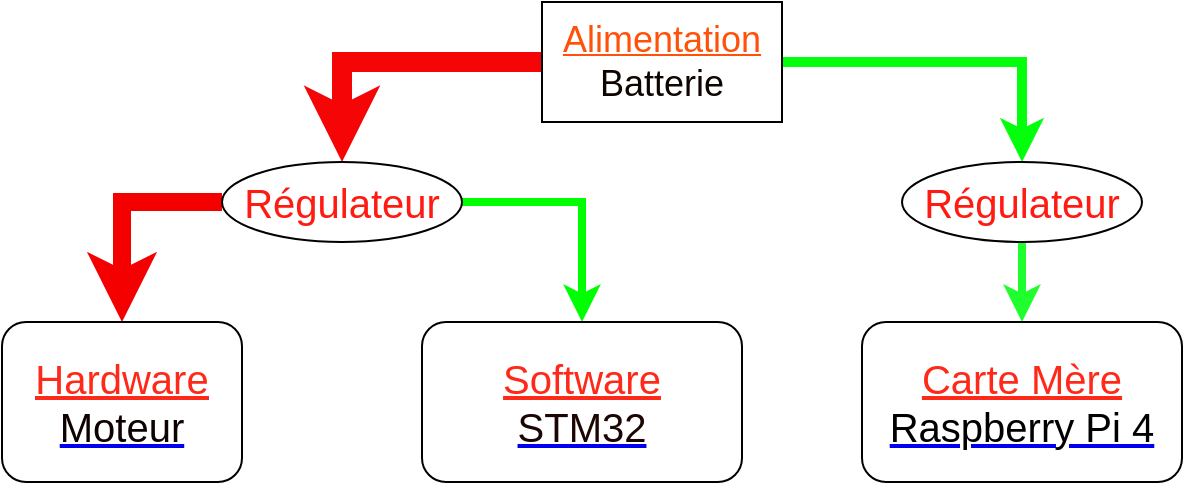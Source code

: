 <mxfile version="22.0.4" type="google" pages="4">
  <diagram name="Page-1" id="Jpal8i_u-XRPfJ7P-0A_">
    <mxGraphModel grid="1" page="1" gridSize="10" guides="1" tooltips="1" connect="1" arrows="1" fold="1" pageScale="1" pageWidth="827" pageHeight="1169" math="0" shadow="0">
      <root>
        <mxCell id="0" />
        <mxCell id="1" parent="0" />
        <mxCell id="leJ9jaA0vuehgDLtJOCW-8" style="edgeStyle=orthogonalEdgeStyle;rounded=0;orthogonalLoop=1;jettySize=auto;html=1;exitX=0;exitY=0.5;exitDx=0;exitDy=0;strokeWidth=10;strokeColor=#f50505;" edge="1" parent="1" source="leJ9jaA0vuehgDLtJOCW-4" target="leJ9jaA0vuehgDLtJOCW-6">
          <mxGeometry relative="1" as="geometry" />
        </mxCell>
        <mxCell id="leJ9jaA0vuehgDLtJOCW-9" style="edgeStyle=orthogonalEdgeStyle;rounded=0;orthogonalLoop=1;jettySize=auto;html=1;strokeColor=#03FF0B;strokeWidth=5;" edge="1" parent="1" source="leJ9jaA0vuehgDLtJOCW-4" target="leJ9jaA0vuehgDLtJOCW-7">
          <mxGeometry relative="1" as="geometry" />
        </mxCell>
        <mxCell id="leJ9jaA0vuehgDLtJOCW-4" value="&lt;font style=&quot;font-size: 18px;&quot;&gt;&lt;u style=&quot;color: rgb(255, 82, 8);&quot;&gt;Alimentation&lt;/u&gt;&lt;br&gt;&lt;font color=&quot;#0f0500&quot;&gt;Batterie&lt;/font&gt;&lt;br&gt;&lt;/font&gt;" style="rounded=0;whiteSpace=wrap;html=1;" vertex="1" parent="1">
          <mxGeometry x="340" y="120" width="120" height="60" as="geometry" />
        </mxCell>
        <mxCell id="leJ9jaA0vuehgDLtJOCW-17" style="edgeStyle=orthogonalEdgeStyle;rounded=0;orthogonalLoop=1;jettySize=auto;html=1;entryX=0.5;entryY=0;entryDx=0;entryDy=0;strokeColor=#f50000;strokeWidth=9;" edge="1" parent="1" source="leJ9jaA0vuehgDLtJOCW-6" target="leJ9jaA0vuehgDLtJOCW-11">
          <mxGeometry relative="1" as="geometry">
            <Array as="points">
              <mxPoint x="130" y="220" />
            </Array>
          </mxGeometry>
        </mxCell>
        <mxCell id="leJ9jaA0vuehgDLtJOCW-18" style="edgeStyle=orthogonalEdgeStyle;rounded=0;orthogonalLoop=1;jettySize=auto;html=1;entryX=0.5;entryY=0;entryDx=0;entryDy=0;strokeColor=#00FF00;strokeWidth=4;" edge="1" parent="1" source="leJ9jaA0vuehgDLtJOCW-6" target="leJ9jaA0vuehgDLtJOCW-12">
          <mxGeometry relative="1" as="geometry">
            <Array as="points">
              <mxPoint x="360" y="220" />
            </Array>
          </mxGeometry>
        </mxCell>
        <mxCell id="leJ9jaA0vuehgDLtJOCW-6" value="&lt;font color=&quot;#ff1a12&quot; style=&quot;font-size: 20px;&quot;&gt;Régulateur&lt;/font&gt;" style="ellipse;whiteSpace=wrap;html=1;" vertex="1" parent="1">
          <mxGeometry x="180" y="200" width="120" height="40" as="geometry" />
        </mxCell>
        <mxCell id="leJ9jaA0vuehgDLtJOCW-15" style="edgeStyle=orthogonalEdgeStyle;rounded=0;orthogonalLoop=1;jettySize=auto;html=1;entryX=0.5;entryY=0;entryDx=0;entryDy=0;strokeColor=#1FFF2E;strokeWidth=4;" edge="1" parent="1" source="leJ9jaA0vuehgDLtJOCW-7" target="leJ9jaA0vuehgDLtJOCW-13">
          <mxGeometry relative="1" as="geometry" />
        </mxCell>
        <mxCell id="leJ9jaA0vuehgDLtJOCW-7" value="&lt;font color=&quot;#ff1a12&quot; style=&quot;font-size: 20px;&quot;&gt;Régulateur&lt;/font&gt;" style="ellipse;whiteSpace=wrap;html=1;" vertex="1" parent="1">
          <mxGeometry x="520" y="200" width="120" height="40" as="geometry" />
        </mxCell>
        <UserObject label="&lt;font style=&quot;font-size: 20px;&quot;&gt;&lt;a href=&quot;data:page/id,AdwOHvsSAHDBYtzmDALl&quot;&gt;&lt;u style=&quot;color: rgb(255, 41, 25);&quot;&gt;Hardware&lt;/u&gt;&lt;br&gt;&lt;font color=&quot;#0d0201&quot;&gt;Moteur&lt;/font&gt;&lt;/a&gt;&lt;br&gt;&lt;/font&gt;" linkTarget="_blank" id="leJ9jaA0vuehgDLtJOCW-11">
          <mxCell style="rounded=1;whiteSpace=wrap;html=1;points=[[0,0,0,0,0],[0,0.25,0,0,0],[0,0.5,0,0,0],[0,0.75,0,0,0],[0,1,0,0,0],[0.25,0,0,0,0],[0.25,1,0,0,0],[0.5,0,0,0,0],[0.5,1,0,0,0],[0.75,0,0,0,0],[0.75,1,0,0,0],[1,0,0,0,0],[1,0.25,0,0,0],[1,0.5,0,0,0],[1,0.75,0,0,0],[1,1,0,0,0]];" vertex="1" parent="1">
            <mxGeometry x="70" y="280" width="120" height="80" as="geometry" />
          </mxCell>
        </UserObject>
        <mxCell id="leJ9jaA0vuehgDLtJOCW-12" value="&lt;font style=&quot;font-size: 20px;&quot;&gt;&lt;font color=&quot;#ff2919&quot;&gt;&lt;u&gt;Software&lt;/u&gt;&lt;br&gt;&lt;/font&gt;&lt;a href=&quot;data:page/id,veTXQHufmWC4AyhbuzGp&quot;&gt;&lt;font color=&quot;#1c0503&quot;&gt;STM32&lt;/font&gt;&lt;/a&gt;&lt;br&gt;&lt;/font&gt;" style="rounded=1;whiteSpace=wrap;html=1;" vertex="1" parent="1">
          <mxGeometry x="280" y="280" width="160" height="80" as="geometry" />
        </mxCell>
        <mxCell id="leJ9jaA0vuehgDLtJOCW-13" value="&lt;font style=&quot;font-size: 20px;&quot;&gt;&lt;a href=&quot;data:page/id,hsGeyqT_DS2t7nP-Vcc8&quot;&gt;&lt;font color=&quot;#ff2919&quot;&gt;&lt;u&gt;Carte Mère&lt;br&gt;&lt;/u&gt;&lt;/font&gt;&lt;font color=&quot;#000000&quot;&gt;Raspberry Pi 4&lt;/font&gt;&lt;/a&gt;&lt;br&gt;&lt;/font&gt;" style="rounded=1;whiteSpace=wrap;html=1;" vertex="1" parent="1">
          <mxGeometry x="500" y="280" width="160" height="80" as="geometry" />
        </mxCell>
      </root>
    </mxGraphModel>
  </diagram>
  <diagram id="AdwOHvsSAHDBYtzmDALl" name="Actionneur">
    <mxGraphModel grid="1" page="1" gridSize="10" guides="1" tooltips="1" connect="1" arrows="1" fold="1" pageScale="1" pageWidth="827" pageHeight="1169" math="0" shadow="0">
      <root>
        <mxCell id="0" />
        <mxCell id="1" parent="0" />
        <mxCell id="sQX0CcSu04Np5tFG0f31-33" value="" style="rounded=1;whiteSpace=wrap;html=1;fillColor=none;dashed=1;strokeColor=#FF8000;" vertex="1" parent="1">
          <mxGeometry x="33.75" y="510" width="126.25" height="210" as="geometry" />
        </mxCell>
        <mxCell id="sQX0CcSu04Np5tFG0f31-19" value="" style="group" vertex="1" connectable="0" parent="1">
          <mxGeometry x="20" y="170" width="130" height="330" as="geometry" />
        </mxCell>
        <mxCell id="sQX0CcSu04Np5tFG0f31-3" value="" style="rounded=1;whiteSpace=wrap;html=1;fillColor=none;dashed=1;strokeColor=#97D077;" vertex="1" parent="sQX0CcSu04Np5tFG0f31-19">
          <mxGeometry x="10" width="120" height="330" as="geometry" />
        </mxCell>
        <mxCell id="sQX0CcSu04Np5tFG0f31-15" style="edgeStyle=orthogonalEdgeStyle;rounded=0;orthogonalLoop=1;jettySize=auto;html=1;exitX=0;exitY=0.5;exitDx=0;exitDy=0;endArrow=none;endFill=0;startArrow=classic;startFill=1;strokeColor=#0000FF;" edge="1" parent="sQX0CcSu04Np5tFG0f31-19" source="aurdtNQO_3SyIIHmzP0F-10">
          <mxGeometry relative="1" as="geometry">
            <mxPoint y="70" as="targetPoint" />
          </mxGeometry>
        </mxCell>
        <mxCell id="aurdtNQO_3SyIIHmzP0F-10" value="&lt;p style=&quot;line-height: 120%;&quot;&gt;&lt;font style=&quot;font-size: 16px;&quot;&gt;AX12&lt;/font&gt;&lt;span style=&quot;background-color: initial; color: rgb(51, 51, 255); font-size: 10px;&quot;&gt;(faire tourner la pince&amp;nbsp; vers l&#39;espace de stockage)&lt;/span&gt;&lt;/p&gt;" style="rounded=0;whiteSpace=wrap;html=1;strokeColor=#97D077;" vertex="1" parent="sQX0CcSu04Np5tFG0f31-19">
          <mxGeometry x="30" y="30" width="80" height="80" as="geometry" />
        </mxCell>
        <mxCell id="Gmy8cZ3HYuwparw6KXq_-1" value="&lt;font style=&quot;&quot;&gt;&lt;span style=&quot;font-size: 16px;&quot;&gt;Moteurs&lt;/span&gt;&lt;br&gt;&lt;font color=&quot;#3333ff&quot; style=&quot;font-size: 12px;&quot;&gt;(contrôle de la vis sans fin)&lt;/font&gt;&lt;br&gt;&lt;/font&gt;" style="rounded=0;whiteSpace=wrap;html=1;strokeColor=#97D077;" vertex="1" parent="sQX0CcSu04Np5tFG0f31-19">
          <mxGeometry x="30" y="120" width="80" height="50" as="geometry" />
        </mxCell>
        <mxCell id="sQX0CcSu04Np5tFG0f31-5" value="&lt;font color=&quot;#97d077&quot;&gt;Ascenseur à Pot&lt;/font&gt;" style="text;html=1;strokeColor=none;fillColor=none;align=center;verticalAlign=middle;whiteSpace=wrap;rounded=0;" vertex="1" parent="sQX0CcSu04Np5tFG0f31-19">
          <mxGeometry x="10" width="120" height="30" as="geometry" />
        </mxCell>
        <mxCell id="sQX0CcSu04Np5tFG0f31-4" value="&lt;br&gt;Capteur fin de course x2&lt;br&gt;&lt;font color=&quot;#3333ff&quot;&gt;(-Arrivée de l&#39;ascenseur au niveau de l&#39;espace de stockage&amp;nbsp;&lt;br&gt;-Arrivée au niveau de la table)&lt;/font&gt;" style="rounded=0;whiteSpace=wrap;html=1;strokeColor=#97D077;" vertex="1" parent="sQX0CcSu04Np5tFG0f31-19">
          <mxGeometry x="15" y="185" width="110" height="130" as="geometry" />
        </mxCell>
        <mxCell id="9zSFAE0jZmZbSPSmL77b-2" style="edgeStyle=orthogonalEdgeStyle;rounded=0;orthogonalLoop=1;jettySize=auto;html=1;exitX=0.5;exitY=1;exitDx=0;exitDy=0;entryX=0.5;entryY=0;entryDx=0;entryDy=0;strokeColor=#FF1100;" edge="1" parent="1" source="VsosCeYxMgIxgsVkrmj6-1" target="aurdtNQO_3SyIIHmzP0F-8">
          <mxGeometry relative="1" as="geometry">
            <Array as="points">
              <mxPoint x="447" y="550" />
              <mxPoint x="515" y="550" />
            </Array>
          </mxGeometry>
        </mxCell>
        <mxCell id="9zSFAE0jZmZbSPSmL77b-7" style="edgeStyle=orthogonalEdgeStyle;rounded=0;orthogonalLoop=1;jettySize=auto;html=1;exitX=0.25;exitY=1;exitDx=0;exitDy=0;entryX=1;entryY=0.5;entryDx=0;entryDy=0;strokeColor=#FF1100;" edge="1" parent="1" source="VsosCeYxMgIxgsVkrmj6-1" target="9zSFAE0jZmZbSPSmL77b-1">
          <mxGeometry relative="1" as="geometry">
            <Array as="points">
              <mxPoint x="419" y="515" />
            </Array>
          </mxGeometry>
        </mxCell>
        <mxCell id="VsosCeYxMgIxgsVkrmj6-1" value="&lt;font style=&quot;font-size: 13px;&quot;&gt;NUCLEO&amp;nbsp;&lt;br&gt;f46 RE&lt;/font&gt;" style="rounded=1;whiteSpace=wrap;html=1;" vertex="1" parent="1">
          <mxGeometry x="390" y="240" width="115" height="210" as="geometry" />
        </mxCell>
        <mxCell id="VsosCeYxMgIxgsVkrmj6-6" style="edgeStyle=orthogonalEdgeStyle;rounded=0;orthogonalLoop=1;jettySize=auto;html=1;exitX=0.5;exitY=0;exitDx=0;exitDy=0;" edge="1" parent="1" source="VsosCeYxMgIxgsVkrmj6-2">
          <mxGeometry relative="1" as="geometry">
            <mxPoint x="414" y="220" as="targetPoint" />
          </mxGeometry>
        </mxCell>
        <mxCell id="VsosCeYxMgIxgsVkrmj6-2" value="&lt;font style=&quot;font-size: 10px;&quot;&gt;+3v3&lt;/font&gt;" style="text;html=1;strokeColor=none;fillColor=none;align=center;verticalAlign=middle;whiteSpace=wrap;rounded=0;" vertex="1" parent="1">
          <mxGeometry x="386" y="240" width="56" height="20" as="geometry" />
        </mxCell>
        <mxCell id="VsosCeYxMgIxgsVkrmj6-7" style="edgeStyle=orthogonalEdgeStyle;rounded=0;orthogonalLoop=1;jettySize=auto;html=1;exitX=0.5;exitY=0;exitDx=0;exitDy=0;" edge="1" parent="1" source="VsosCeYxMgIxgsVkrmj6-3">
          <mxGeometry relative="1" as="geometry">
            <mxPoint x="440.286" y="220" as="targetPoint" />
          </mxGeometry>
        </mxCell>
        <mxCell id="VsosCeYxMgIxgsVkrmj6-3" value="&lt;font style=&quot;font-size: 10px;&quot;&gt;+5v&lt;/font&gt;" style="text;html=1;strokeColor=none;fillColor=none;align=center;verticalAlign=middle;whiteSpace=wrap;rounded=0;" vertex="1" parent="1">
          <mxGeometry x="430" y="240" width="20" height="20" as="geometry" />
        </mxCell>
        <mxCell id="VsosCeYxMgIxgsVkrmj6-4" value="&lt;font style=&quot;font-size: 10px;&quot;&gt;Vin&lt;/font&gt;" style="text;html=1;strokeColor=none;fillColor=none;align=center;verticalAlign=middle;whiteSpace=wrap;rounded=0;" vertex="1" parent="1">
          <mxGeometry x="450" y="240" width="48" height="20" as="geometry" />
        </mxCell>
        <mxCell id="VsosCeYxMgIxgsVkrmj6-11" value="" style="edgeStyle=orthogonalEdgeStyle;rounded=0;orthogonalLoop=1;jettySize=auto;html=1;strokeColor=#FF0F0F;" edge="1" parent="1" source="VsosCeYxMgIxgsVkrmj6-8" target="VsosCeYxMgIxgsVkrmj6-9">
          <mxGeometry relative="1" as="geometry" />
        </mxCell>
        <mxCell id="VsosCeYxMgIxgsVkrmj6-8" value="Batteries&lt;br&gt;NiMH 7.2V" style="rounded=0;whiteSpace=wrap;html=1;" vertex="1" parent="1">
          <mxGeometry x="40" y="90" width="100" height="40" as="geometry" />
        </mxCell>
        <mxCell id="VsosCeYxMgIxgsVkrmj6-12" value="" style="edgeStyle=orthogonalEdgeStyle;rounded=0;orthogonalLoop=1;jettySize=auto;html=1;strokeColor=#FF0F0F;" edge="1" parent="1" source="VsosCeYxMgIxgsVkrmj6-9" target="VsosCeYxMgIxgsVkrmj6-10">
          <mxGeometry relative="1" as="geometry" />
        </mxCell>
        <mxCell id="VsosCeYxMgIxgsVkrmj6-9" value="On/off" style="rounded=0;whiteSpace=wrap;html=1;" vertex="1" parent="1">
          <mxGeometry x="170" y="95" width="60" height="30" as="geometry" />
        </mxCell>
        <mxCell id="VsosCeYxMgIxgsVkrmj6-10" value="Régulateur&lt;br&gt;9v 1A" style="rounded=0;whiteSpace=wrap;html=1;" vertex="1" parent="1">
          <mxGeometry x="290" y="90" width="80" height="40" as="geometry" />
        </mxCell>
        <mxCell id="sQX0CcSu04Np5tFG0f31-9" style="edgeStyle=orthogonalEdgeStyle;rounded=0;orthogonalLoop=1;jettySize=auto;html=1;exitX=0.5;exitY=1;exitDx=0;exitDy=0;strokeColor=#FF1C14;" edge="1" parent="1" source="VsosCeYxMgIxgsVkrmj6-16" target="sQX0CcSu04Np5tFG0f31-8">
          <mxGeometry relative="1" as="geometry" />
        </mxCell>
        <mxCell id="VsosCeYxMgIxgsVkrmj6-16" value="&lt;font color=&quot;#ff1100&quot;&gt;15V&lt;/font&gt;" style="text;html=1;strokeColor=none;fillColor=none;align=center;verticalAlign=middle;whiteSpace=wrap;rounded=0;" vertex="1" parent="1">
          <mxGeometry x="230" y="90" width="60" height="20" as="geometry" />
        </mxCell>
        <mxCell id="KoGXzllakbntvv_nMEvE-2" value="&lt;div style=&quot;&quot;&gt;&lt;span style=&quot;background-color: initial;&quot;&gt;x4 Capteur de fin de course&lt;/span&gt;&lt;/div&gt;&lt;div style=&quot;&quot;&gt;&lt;span style=&quot;background-color: initial;&quot;&gt;&lt;font color=&quot;#3333ff&quot;&gt;(faire comme les aspirateurs intelligents, i.e une pièce mécanique qui appuie sur un capteur lorsqu&#39;il touche quelque chose)&lt;/font&gt;&amp;nbsp;&lt;/span&gt;&lt;/div&gt;" style="rounded=0;whiteSpace=wrap;html=1;align=center;" vertex="1" parent="1">
          <mxGeometry x="600" y="354" width="150" height="100" as="geometry" />
        </mxCell>
        <mxCell id="KoGXzllakbntvv_nMEvE-3" value="" style="edgeStyle=orthogonalEdgeStyle;rounded=0;orthogonalLoop=1;jettySize=auto;html=1;entryX=0.5;entryY=0;entryDx=0;entryDy=0;strokeColor=#f20202;exitX=1;exitY=0.5;exitDx=0;exitDy=0;" edge="1" parent="1" source="VsosCeYxMgIxgsVkrmj6-10" target="VsosCeYxMgIxgsVkrmj6-4">
          <mxGeometry relative="1" as="geometry">
            <mxPoint x="360" y="57.5" as="sourcePoint" />
            <mxPoint x="472" y="240" as="targetPoint" />
            <Array as="points">
              <mxPoint x="474" y="110" />
            </Array>
          </mxGeometry>
        </mxCell>
        <mxCell id="VsosCeYxMgIxgsVkrmj6-18" value="&lt;font color=&quot;#ff0f0f&quot;&gt;9V&lt;/font&gt;" style="text;html=1;strokeColor=none;fillColor=none;align=center;verticalAlign=middle;whiteSpace=wrap;rounded=0;" vertex="1" parent="1">
          <mxGeometry x="410" y="95" width="50" height="20" as="geometry" />
        </mxCell>
        <mxCell id="aurdtNQO_3SyIIHmzP0F-3" value="LEDs&lt;br&gt;&lt;font color=&quot;#3333ff&quot;&gt;(positionnés sur la carte principale pour visualiser l&#39;état des capteurs)&lt;/font&gt;" style="rounded=0;whiteSpace=wrap;html=1;" vertex="1" parent="1">
          <mxGeometry x="600" y="264" width="170" height="60" as="geometry" />
        </mxCell>
        <mxCell id="aurdtNQO_3SyIIHmzP0F-4" value="" style="endArrow=classic;html=1;rounded=0;entryX=-0.011;entryY=0.45;entryDx=0;entryDy=0;exitX=1;exitY=0.75;exitDx=0;exitDy=0;strokeColor=#f60404;entryPerimeter=0;" edge="1" parent="1" source="VsosCeYxMgIxgsVkrmj6-1" target="KoGXzllakbntvv_nMEvE-2">
          <mxGeometry width="50" height="50" relative="1" as="geometry">
            <mxPoint x="500" y="460" as="sourcePoint" />
            <mxPoint x="440" y="410" as="targetPoint" />
          </mxGeometry>
        </mxCell>
        <mxCell id="aurdtNQO_3SyIIHmzP0F-5" value="" style="endArrow=classic;html=1;rounded=0;strokeColor=#FF0F0F;exitX=1;exitY=0.25;exitDx=0;exitDy=0;" edge="1" parent="1" source="VsosCeYxMgIxgsVkrmj6-1">
          <mxGeometry width="50" height="50" relative="1" as="geometry">
            <mxPoint x="510" y="330" as="sourcePoint" />
            <mxPoint x="600" y="293" as="targetPoint" />
            <Array as="points" />
          </mxGeometry>
        </mxCell>
        <mxCell id="aurdtNQO_3SyIIHmzP0F-6" value="&lt;div style=&quot;&quot;&gt;&lt;font style=&quot;background-color: initial;&quot;&gt;1 LIDAR / Détection des objets sur la table&amp;nbsp;&lt;/font&gt;&lt;/div&gt;&lt;div style=&quot;&quot;&gt;&lt;font style=&quot;background-color: initial;&quot; color=&quot;#3333ff&quot;&gt;(Modélisation d&#39;un nuage de point, permet d&#39;améliorer la précision)&lt;/font&gt;&lt;span style=&quot;background-color: initial;&quot;&gt;&amp;nbsp;&lt;/span&gt;&lt;br&gt;&lt;/div&gt;" style="rounded=0;whiteSpace=wrap;html=1;align=center;" vertex="1" parent="1">
          <mxGeometry x="600" y="485" width="150" height="100" as="geometry" />
        </mxCell>
        <mxCell id="aurdtNQO_3SyIIHmzP0F-7" value="" style="endArrow=classic;html=1;rounded=0;exitX=0.696;exitY=1.01;exitDx=0;exitDy=0;exitPerimeter=0;strokeColor=#FF0F0F;entryX=0;entryY=0.5;entryDx=0;entryDy=0;" edge="1" parent="1" source="VsosCeYxMgIxgsVkrmj6-1" target="aurdtNQO_3SyIIHmzP0F-6">
          <mxGeometry width="50" height="50" relative="1" as="geometry">
            <mxPoint x="279" y="452" as="sourcePoint" />
            <mxPoint x="252" y="410" as="targetPoint" />
            <Array as="points">
              <mxPoint x="470" y="535" />
            </Array>
          </mxGeometry>
        </mxCell>
        <mxCell id="aurdtNQO_3SyIIHmzP0F-8" value="&lt;div style=&quot;&quot;&gt;&lt;span style=&quot;background-color: initial;&quot;&gt;x16 Capteurs TOF&lt;/span&gt;&lt;/div&gt;&lt;div style=&quot;&quot;&gt;&lt;span style=&quot;background-color: initial;&quot;&gt;&lt;font color=&quot;#050505&quot;&gt;/ Détection des autres robots&lt;/font&gt;&lt;font color=&quot;#3333ff&quot;&gt;(capteurs actifs, envoient de la lumière)&lt;/font&gt;&lt;font color=&quot;#050505&quot;&gt;&amp;nbsp;&lt;/font&gt;&lt;/span&gt;&lt;/div&gt;" style="rounded=0;whiteSpace=wrap;html=1;align=center;" vertex="1" parent="1">
          <mxGeometry x="440" y="570" width="150" height="100" as="geometry" />
        </mxCell>
        <mxCell id="sQX0CcSu04Np5tFG0f31-12" style="edgeStyle=orthogonalEdgeStyle;rounded=0;orthogonalLoop=1;jettySize=auto;html=1;exitX=1;exitY=0.5;exitDx=0;exitDy=0;startArrow=classic;startFill=1;endArrow=none;endFill=0;strokeColor=#97D077;" edge="1" parent="1" source="Gmy8cZ3HYuwparw6KXq_-1">
          <mxGeometry relative="1" as="geometry">
            <mxPoint x="260" y="270" as="targetPoint" />
          </mxGeometry>
        </mxCell>
        <mxCell id="sQX0CcSu04Np5tFG0f31-14" style="edgeStyle=orthogonalEdgeStyle;rounded=0;orthogonalLoop=1;jettySize=auto;html=1;exitX=0;exitY=0.5;exitDx=0;exitDy=0;startArrow=classic;startFill=1;endArrow=none;endFill=0;strokeColor=#0000FF;" edge="1" parent="1" source="Gmy8cZ3HYuwparw6KXq_-1">
          <mxGeometry relative="1" as="geometry">
            <mxPoint x="20" y="160" as="targetPoint" />
            <mxPoint x="60" y="315" as="sourcePoint" />
            <Array as="points">
              <mxPoint x="21" y="315" />
              <mxPoint x="21" y="160" />
            </Array>
          </mxGeometry>
        </mxCell>
        <mxCell id="Gmy8cZ3HYuwparw6KXq_-5" value="" style="endArrow=classic;html=1;rounded=0;entryX=1;entryY=0.5;entryDx=0;entryDy=0;exitX=0;exitY=0.143;exitDx=0;exitDy=0;exitPerimeter=0;startArrow=classic;startFill=1;strokeColor=#97D077;" edge="1" parent="1" source="VsosCeYxMgIxgsVkrmj6-1" target="aurdtNQO_3SyIIHmzP0F-10">
          <mxGeometry width="50" height="50" relative="1" as="geometry">
            <mxPoint x="330" y="320" as="sourcePoint" />
            <mxPoint x="390" y="350" as="targetPoint" />
            <Array as="points">
              <mxPoint x="260" y="270" />
              <mxPoint x="260" y="240" />
            </Array>
          </mxGeometry>
        </mxCell>
        <mxCell id="sQX0CcSu04Np5tFG0f31-7" style="edgeStyle=orthogonalEdgeStyle;rounded=0;orthogonalLoop=1;jettySize=auto;html=1;exitX=1;exitY=0.5;exitDx=0;exitDy=0;entryX=0;entryY=0.25;entryDx=0;entryDy=0;strokeColor=#97D077;" edge="1" parent="1" source="sQX0CcSu04Np5tFG0f31-4" target="VsosCeYxMgIxgsVkrmj6-1">
          <mxGeometry relative="1" as="geometry">
            <Array as="points">
              <mxPoint x="170" y="420" />
              <mxPoint x="170" y="330" />
              <mxPoint x="280" y="330" />
              <mxPoint x="280" y="293" />
            </Array>
          </mxGeometry>
        </mxCell>
        <mxCell id="sQX0CcSu04Np5tFG0f31-10" style="edgeStyle=orthogonalEdgeStyle;rounded=0;orthogonalLoop=1;jettySize=auto;html=1;exitX=1;exitY=0.5;exitDx=0;exitDy=0;strokeColor=#0000CC;" edge="1" parent="1" source="sQX0CcSu04Np5tFG0f31-8">
          <mxGeometry relative="1" as="geometry">
            <mxPoint x="360" y="160.167" as="targetPoint" />
          </mxGeometry>
        </mxCell>
        <mxCell id="sQX0CcSu04Np5tFG0f31-8" value="Régulateur&lt;br&gt;9v 5A" style="rounded=0;whiteSpace=wrap;html=1;" vertex="1" parent="1">
          <mxGeometry x="220" y="140" width="80" height="40" as="geometry" />
        </mxCell>
        <mxCell id="sQX0CcSu04Np5tFG0f31-11" value="&lt;font color=&quot;#2200ff&quot;&gt;Actionneur 9v&lt;/font&gt;" style="text;html=1;strokeColor=none;fillColor=none;align=center;verticalAlign=middle;whiteSpace=wrap;rounded=0;" vertex="1" parent="1">
          <mxGeometry x="306" y="130" width="80" height="30" as="geometry" />
        </mxCell>
        <mxCell id="sQX0CcSu04Np5tFG0f31-16" value="&lt;font color=&quot;#2200ff&quot;&gt;Actionneur 9v&lt;/font&gt;" style="text;html=1;strokeColor=none;fillColor=none;align=center;verticalAlign=middle;whiteSpace=wrap;rounded=0;" vertex="1" parent="1">
          <mxGeometry y="130" width="80" height="30" as="geometry" />
        </mxCell>
        <mxCell id="F1cHiJKroL9K9-33qimy-1" value="16 pins" style="text;html=1;align=center;verticalAlign=middle;resizable=0;points=[];autosize=1;strokeColor=none;fillColor=none;rotation=0;" vertex="1" parent="1">
          <mxGeometry x="520" y="270" width="60" height="30" as="geometry" />
        </mxCell>
        <mxCell id="sQX0CcSu04Np5tFG0f31-20" value="4 pins" style="text;html=1;strokeColor=none;fillColor=none;align=center;verticalAlign=middle;whiteSpace=wrap;rounded=0;" vertex="1" parent="1">
          <mxGeometry x="180" y="221" width="50" height="19" as="geometry" />
        </mxCell>
        <mxCell id="sQX0CcSu04Np5tFG0f31-21" value="2 pins" style="text;html=1;strokeColor=none;fillColor=none;align=center;verticalAlign=middle;whiteSpace=wrap;rounded=0;" vertex="1" parent="1">
          <mxGeometry x="175" y="290" width="50" height="20" as="geometry" />
        </mxCell>
        <mxCell id="sQX0CcSu04Np5tFG0f31-23" value="2 pins" style="text;html=1;strokeColor=none;fillColor=none;align=center;verticalAlign=middle;whiteSpace=wrap;rounded=0;" vertex="1" parent="1">
          <mxGeometry x="290" y="280" width="50" height="10" as="geometry" />
        </mxCell>
        <mxCell id="sQX0CcSu04Np5tFG0f31-27" style="edgeStyle=orthogonalEdgeStyle;rounded=0;orthogonalLoop=1;jettySize=auto;html=1;exitX=1;exitY=0.5;exitDx=0;exitDy=0;entryX=0;entryY=0.5;entryDx=0;entryDy=0;startArrow=classic;startFill=1;" edge="1" parent="1" source="sQX0CcSu04Np5tFG0f31-24" target="VsosCeYxMgIxgsVkrmj6-1">
          <mxGeometry relative="1" as="geometry" />
        </mxCell>
        <mxCell id="sQX0CcSu04Np5tFG0f31-36" style="edgeStyle=orthogonalEdgeStyle;rounded=0;orthogonalLoop=1;jettySize=auto;html=1;exitX=0;exitY=0.5;exitDx=0;exitDy=0;strokeColor=#2200FF;startArrow=classic;startFill=1;endArrow=none;endFill=0;" edge="1" parent="1" source="sQX0CcSu04Np5tFG0f31-24">
          <mxGeometry relative="1" as="geometry">
            <mxPoint x="200" y="360" as="targetPoint" />
            <Array as="points">
              <mxPoint x="200" y="389" />
            </Array>
          </mxGeometry>
        </mxCell>
        <mxCell id="sQX0CcSu04Np5tFG0f31-24" value="&lt;p style=&quot;line-height: 120%;&quot;&gt;&lt;font style=&quot;font-size: 16px;&quot;&gt;AX12&lt;/font&gt;&lt;/p&gt;&lt;p style=&quot;line-height: 120%;&quot;&gt;&lt;span style=&quot;background-color: initial; color: rgb(51, 51, 255); font-size: 10px;&quot;&gt;(faire tourner le stockage)&lt;/span&gt;&lt;/p&gt;" style="rounded=0;whiteSpace=wrap;html=1;" vertex="1" parent="1">
          <mxGeometry x="220" y="354" width="70" height="70" as="geometry" />
        </mxCell>
        <mxCell id="sQX0CcSu04Np5tFG0f31-26" value="4 pins" style="text;html=1;strokeColor=none;fillColor=none;align=center;verticalAlign=middle;whiteSpace=wrap;rounded=0;" vertex="1" parent="1">
          <mxGeometry x="336" y="325.5" width="50" height="19" as="geometry" />
        </mxCell>
        <mxCell id="sQX0CcSu04Np5tFG0f31-34" style="edgeStyle=orthogonalEdgeStyle;rounded=0;orthogonalLoop=1;jettySize=auto;html=1;exitX=1;exitY=0.5;exitDx=0;exitDy=0;entryX=0;entryY=0.75;entryDx=0;entryDy=0;startArrow=classic;startFill=1;strokeColor=#FF8000;" edge="1" parent="1" source="sQX0CcSu04Np5tFG0f31-28" target="VsosCeYxMgIxgsVkrmj6-1">
          <mxGeometry relative="1" as="geometry">
            <Array as="points">
              <mxPoint x="180" y="570" />
              <mxPoint x="180" y="440" />
              <mxPoint x="310" y="440" />
              <mxPoint x="310" y="397" />
            </Array>
          </mxGeometry>
        </mxCell>
        <mxCell id="sQX0CcSu04Np5tFG0f31-44" style="edgeStyle=orthogonalEdgeStyle;rounded=0;orthogonalLoop=1;jettySize=auto;html=1;exitX=0;exitY=0.5;exitDx=0;exitDy=0;endArrow=none;endFill=0;startArrow=classic;startFill=1;strokeColor=#2200FF;" edge="1" parent="1" source="sQX0CcSu04Np5tFG0f31-28">
          <mxGeometry relative="1" as="geometry">
            <mxPoint x="10.0" y="570.103" as="targetPoint" />
          </mxGeometry>
        </mxCell>
        <mxCell id="sQX0CcSu04Np5tFG0f31-28" value="&lt;p style=&quot;line-height: 120%;&quot;&gt;&lt;font style=&quot;font-size: 16px;&quot;&gt;AX12&lt;/font&gt;&lt;/p&gt;&lt;p style=&quot;line-height: 120%;&quot;&gt;&lt;span style=&quot;background-color: initial; color: rgb(51, 51, 255); font-size: 10px;&quot;&gt;Pince du robot&lt;/span&gt;&lt;/p&gt;" style="rounded=0;whiteSpace=wrap;html=1;strokeColor=#FF8000;" vertex="1" parent="1">
          <mxGeometry x="51.25" y="540" width="85" height="60" as="geometry" />
        </mxCell>
        <mxCell id="sQX0CcSu04Np5tFG0f31-43" style="edgeStyle=orthogonalEdgeStyle;rounded=0;orthogonalLoop=1;jettySize=auto;html=1;exitX=0;exitY=0.5;exitDx=0;exitDy=0;startArrow=classic;startFill=1;endArrow=none;endFill=0;strokeColor=#2200FF;" edge="1" parent="1" source="sQX0CcSu04Np5tFG0f31-29">
          <mxGeometry relative="1" as="geometry">
            <mxPoint x="10.0" y="520" as="targetPoint" />
          </mxGeometry>
        </mxCell>
        <mxCell id="sQX0CcSu04Np5tFG0f31-29" value="&lt;font style=&quot;&quot;&gt;&lt;span style=&quot;font-size: 16px;&quot;&gt;Moteurs&lt;/span&gt;&lt;br&gt;&lt;font color=&quot;#3333ff&quot; style=&quot;font-size: 12px;&quot;&gt;(monter/descente robot)&lt;/font&gt;&lt;br&gt;&lt;/font&gt;" style="rounded=0;whiteSpace=wrap;html=1;strokeColor=#FF8000;" vertex="1" parent="1">
          <mxGeometry x="43.75" y="610" width="100" height="50" as="geometry" />
        </mxCell>
        <mxCell id="sQX0CcSu04Np5tFG0f31-32" value="&lt;font color=&quot;#ff8000&quot;&gt;Bras dépose Pot&lt;/font&gt;" style="text;html=1;strokeColor=none;fillColor=none;align=center;verticalAlign=middle;whiteSpace=wrap;rounded=0;" vertex="1" parent="1">
          <mxGeometry x="47.5" y="510" width="92.5" height="30" as="geometry" />
        </mxCell>
        <mxCell id="sQX0CcSu04Np5tFG0f31-35" style="edgeStyle=orthogonalEdgeStyle;rounded=0;orthogonalLoop=1;jettySize=auto;html=1;exitX=1;exitY=0.5;exitDx=0;exitDy=0;entryX=-0.006;entryY=0.83;entryDx=0;entryDy=0;entryPerimeter=0;strokeColor=#FF8000;startArrow=classic;startFill=1;endArrow=none;endFill=0;" edge="1" parent="1" source="sQX0CcSu04Np5tFG0f31-29" target="VsosCeYxMgIxgsVkrmj6-1">
          <mxGeometry relative="1" as="geometry">
            <Array as="points">
              <mxPoint x="190" y="635" />
              <mxPoint x="190" y="450" />
              <mxPoint x="320" y="450" />
              <mxPoint x="320" y="414" />
            </Array>
          </mxGeometry>
        </mxCell>
        <mxCell id="sQX0CcSu04Np5tFG0f31-37" value="&lt;font color=&quot;#2200ff&quot;&gt;Actionneur 9v&lt;/font&gt;" style="text;html=1;strokeColor=none;fillColor=none;align=center;verticalAlign=middle;whiteSpace=wrap;rounded=0;" vertex="1" parent="1">
          <mxGeometry x="175" y="342.75" width="90" height="4.5" as="geometry" />
        </mxCell>
        <mxCell id="sQX0CcSu04Np5tFG0f31-41" value="4 pins" style="text;html=1;strokeColor=none;fillColor=none;align=center;verticalAlign=middle;whiteSpace=wrap;rounded=0;" vertex="1" parent="1">
          <mxGeometry x="175" y="430" width="50" height="10" as="geometry" />
        </mxCell>
        <mxCell id="sQX0CcSu04Np5tFG0f31-42" value="2 pins" style="text;html=1;strokeColor=none;fillColor=none;align=center;verticalAlign=middle;whiteSpace=wrap;rounded=0;" vertex="1" parent="1">
          <mxGeometry x="225" y="440" width="45" height="10" as="geometry" />
        </mxCell>
        <mxCell id="9zSFAE0jZmZbSPSmL77b-1" value="&amp;nbsp;Capteur RFID&lt;br&gt;RC522 (pour détecté si c&#39;est un pot ou une plante)&lt;br&gt;&lt;font color=&quot;#ff1100&quot;&gt;ou 2 capteur de proximité&amp;nbsp;&lt;/font&gt;" style="rounded=0;whiteSpace=wrap;html=1;align=center;" vertex="1" parent="1">
          <mxGeometry x="220" y="490" width="180" height="80" as="geometry" />
        </mxCell>
        <mxCell id="9zSFAE0jZmZbSPSmL77b-3" value="&lt;font style=&quot;&quot;&gt;&lt;span style=&quot;font-size: 16px;&quot;&gt;Capteur de proximité&lt;/span&gt;&lt;br&gt;&lt;/font&gt;" style="rounded=0;whiteSpace=wrap;html=1;strokeColor=#FF8000;" vertex="1" parent="1">
          <mxGeometry x="43.75" y="670" width="96.25" height="40" as="geometry" />
        </mxCell>
        <mxCell id="9zSFAE0jZmZbSPSmL77b-4" style="edgeStyle=orthogonalEdgeStyle;rounded=0;orthogonalLoop=1;jettySize=auto;html=1;entryX=-0.007;entryY=0.878;entryDx=0;entryDy=0;entryPerimeter=0;strokeColor=#FF8000;" edge="1" parent="1" source="9zSFAE0jZmZbSPSmL77b-3" target="VsosCeYxMgIxgsVkrmj6-1">
          <mxGeometry relative="1" as="geometry">
            <Array as="points">
              <mxPoint x="200" y="690" />
              <mxPoint x="200" y="460" />
              <mxPoint x="330" y="460" />
              <mxPoint x="330" y="424" />
            </Array>
          </mxGeometry>
        </mxCell>
        <mxCell id="9zSFAE0jZmZbSPSmL77b-6" value="2 pins" style="text;html=1;strokeColor=none;fillColor=none;align=center;verticalAlign=middle;whiteSpace=wrap;rounded=0;" vertex="1" parent="1">
          <mxGeometry x="261" y="450" width="45" height="10" as="geometry" />
        </mxCell>
      </root>
    </mxGraphModel>
  </diagram>
  <diagram id="veTXQHufmWC4AyhbuzGp" name="Asservissement">
    <mxGraphModel grid="1" page="1" gridSize="10" guides="1" tooltips="1" connect="1" arrows="1" fold="1" pageScale="1" pageWidth="827" pageHeight="1169" math="0" shadow="0">
      <root>
        <mxCell id="0" />
        <mxCell id="1" parent="0" />
        <mxCell id="BrIM-A4RQaoyk245YDhz-3" style="edgeStyle=orthogonalEdgeStyle;rounded=0;orthogonalLoop=1;jettySize=auto;html=1;entryX=0.5;entryY=0;entryDx=0;entryDy=0;" edge="1" parent="1" source="BrIM-A4RQaoyk245YDhz-1" target="BrIM-A4RQaoyk245YDhz-2">
          <mxGeometry relative="1" as="geometry" />
        </mxCell>
        <mxCell id="BrIM-A4RQaoyk245YDhz-1" value="Ramassage&amp;nbsp;&lt;br&gt;des objets" style="shape=trapezoid;perimeter=trapezoidPerimeter;whiteSpace=wrap;html=1;fixedSize=1;" vertex="1" parent="1">
          <mxGeometry x="130" y="40" width="120" height="60" as="geometry" />
        </mxCell>
        <mxCell id="BrIM-A4RQaoyk245YDhz-5" style="edgeStyle=orthogonalEdgeStyle;rounded=0;orthogonalLoop=1;jettySize=auto;html=1;" edge="1" parent="1" source="BrIM-A4RQaoyk245YDhz-2" target="BrIM-A4RQaoyk245YDhz-4">
          <mxGeometry relative="1" as="geometry" />
        </mxCell>
        <mxCell id="BrIM-A4RQaoyk245YDhz-2" value="Détection d&#39;un objet" style="shape=parallelogram;perimeter=parallelogramPerimeter;whiteSpace=wrap;html=1;fixedSize=1;" vertex="1" parent="1">
          <mxGeometry x="110" y="130" width="160" height="40" as="geometry" />
        </mxCell>
        <mxCell id="BrIM-A4RQaoyk245YDhz-6" style="edgeStyle=orthogonalEdgeStyle;rounded=0;orthogonalLoop=1;jettySize=auto;html=1;exitX=1;exitY=0.5;exitDx=0;exitDy=0;" edge="1" parent="1" source="BrIM-A4RQaoyk245YDhz-4">
          <mxGeometry relative="1" as="geometry">
            <mxPoint x="190" y="110" as="targetPoint" />
            <Array as="points">
              <mxPoint x="290" y="220" />
              <mxPoint x="290" y="110" />
            </Array>
          </mxGeometry>
        </mxCell>
        <mxCell id="POfh_JaIX2mfIjJhbox0-2" value="" style="edgeStyle=orthogonalEdgeStyle;rounded=0;orthogonalLoop=1;jettySize=auto;html=1;" edge="1" parent="1" source="BrIM-A4RQaoyk245YDhz-4" target="POfh_JaIX2mfIjJhbox0-1">
          <mxGeometry relative="1" as="geometry" />
        </mxCell>
        <mxCell id="BrIM-A4RQaoyk245YDhz-4" value="Présent" style="rhombus;whiteSpace=wrap;html=1;" vertex="1" parent="1">
          <mxGeometry x="155" y="190" width="70" height="60" as="geometry" />
        </mxCell>
        <mxCell id="BrIM-A4RQaoyk245YDhz-7" value="non" style="text;html=1;strokeColor=none;fillColor=none;align=center;verticalAlign=middle;whiteSpace=wrap;rounded=0;" vertex="1" parent="1">
          <mxGeometry x="220" y="210" width="40" height="10" as="geometry" />
        </mxCell>
        <mxCell id="BrIM-A4RQaoyk245YDhz-12" value="" style="edgeStyle=orthogonalEdgeStyle;rounded=0;orthogonalLoop=1;jettySize=auto;html=1;" edge="1" parent="1" source="BrIM-A4RQaoyk245YDhz-8" target="BrIM-A4RQaoyk245YDhz-11">
          <mxGeometry relative="1" as="geometry" />
        </mxCell>
        <mxCell id="BrIM-A4RQaoyk245YDhz-8" value="Vérrouillage de la pince" style="rounded=1;whiteSpace=wrap;html=1;" vertex="1" parent="1">
          <mxGeometry x="120" y="460" width="140" height="30" as="geometry" />
        </mxCell>
        <mxCell id="POfh_JaIX2mfIjJhbox0-34" value="" style="edgeStyle=orthogonalEdgeStyle;rounded=0;orthogonalLoop=1;jettySize=auto;html=1;" edge="1" parent="1" source="BrIM-A4RQaoyk245YDhz-11" target="POfh_JaIX2mfIjJhbox0-30">
          <mxGeometry relative="1" as="geometry" />
        </mxCell>
        <mxCell id="BrIM-A4RQaoyk245YDhz-11" value="Monté de l&#39;objet&amp;nbsp;" style="rounded=1;whiteSpace=wrap;html=1;" vertex="1" parent="1">
          <mxGeometry x="120" y="520" width="140" height="30" as="geometry" />
        </mxCell>
        <mxCell id="BrIM-A4RQaoyk245YDhz-16" value="oui" style="text;html=1;strokeColor=none;fillColor=none;align=center;verticalAlign=middle;whiteSpace=wrap;rounded=0;" vertex="1" parent="1">
          <mxGeometry x="185" y="260" width="40" height="10" as="geometry" />
        </mxCell>
        <mxCell id="POfh_JaIX2mfIjJhbox0-12" value="" style="edgeStyle=orthogonalEdgeStyle;rounded=0;orthogonalLoop=1;jettySize=auto;html=1;" edge="1" parent="1" source="POfh_JaIX2mfIjJhbox0-1">
          <mxGeometry relative="1" as="geometry">
            <mxPoint x="301" y="340" as="targetPoint" />
          </mxGeometry>
        </mxCell>
        <mxCell id="POfh_JaIX2mfIjJhbox0-23" value="" style="edgeStyle=orthogonalEdgeStyle;rounded=0;orthogonalLoop=1;jettySize=auto;html=1;" edge="1" parent="1" source="POfh_JaIX2mfIjJhbox0-1" target="POfh_JaIX2mfIjJhbox0-19">
          <mxGeometry relative="1" as="geometry" />
        </mxCell>
        <mxCell id="POfh_JaIX2mfIjJhbox0-1" value="Plante" style="rhombus;whiteSpace=wrap;html=1;" vertex="1" parent="1">
          <mxGeometry x="157.5" y="280" width="65" height="40" as="geometry" />
        </mxCell>
        <mxCell id="POfh_JaIX2mfIjJhbox0-6" value="" style="edgeStyle=orthogonalEdgeStyle;rounded=0;orthogonalLoop=1;jettySize=auto;html=1;" edge="1" parent="1" source="POfh_JaIX2mfIjJhbox0-3" target="BrIM-A4RQaoyk245YDhz-8">
          <mxGeometry relative="1" as="geometry" />
        </mxCell>
        <mxCell id="POfh_JaIX2mfIjJhbox0-29" value="" style="edgeStyle=orthogonalEdgeStyle;rounded=0;orthogonalLoop=1;jettySize=auto;html=1;" edge="1" parent="1" source="POfh_JaIX2mfIjJhbox0-3" target="POfh_JaIX2mfIjJhbox0-28">
          <mxGeometry relative="1" as="geometry" />
        </mxCell>
        <mxCell id="POfh_JaIX2mfIjJhbox0-3" value="Place dispo" style="rhombus;whiteSpace=wrap;html=1;" vertex="1" parent="1">
          <mxGeometry x="158.75" y="382.5" width="62.5" height="50" as="geometry" />
        </mxCell>
        <mxCell id="POfh_JaIX2mfIjJhbox0-5" value="oui" style="text;html=1;strokeColor=none;fillColor=none;align=center;verticalAlign=middle;whiteSpace=wrap;rounded=0;" vertex="1" parent="1">
          <mxGeometry x="180" y="320" width="40" height="10" as="geometry" />
        </mxCell>
        <mxCell id="POfh_JaIX2mfIjJhbox0-7" value="oui" style="text;html=1;strokeColor=none;fillColor=none;align=center;verticalAlign=middle;whiteSpace=wrap;rounded=0;" vertex="1" parent="1">
          <mxGeometry x="195.63" y="432.5" width="18.75" height="10" as="geometry" />
        </mxCell>
        <mxCell id="POfh_JaIX2mfIjJhbox0-10" value="non" style="text;html=1;strokeColor=none;fillColor=none;align=center;verticalAlign=middle;whiteSpace=wrap;rounded=0;" vertex="1" parent="1">
          <mxGeometry x="210" y="382.5" width="20" height="10" as="geometry" />
        </mxCell>
        <mxCell id="POfh_JaIX2mfIjJhbox0-13" value="non" style="text;html=1;strokeColor=none;fillColor=none;align=center;verticalAlign=middle;whiteSpace=wrap;rounded=0;" vertex="1" parent="1">
          <mxGeometry x="220" y="290" width="40" height="10" as="geometry" />
        </mxCell>
        <mxCell id="POfh_JaIX2mfIjJhbox0-27" style="edgeStyle=orthogonalEdgeStyle;rounded=0;orthogonalLoop=1;jettySize=auto;html=1;exitX=0.5;exitY=1;exitDx=0;exitDy=0;entryX=0.5;entryY=0;entryDx=0;entryDy=0;" edge="1" parent="1" source="POfh_JaIX2mfIjJhbox0-18" target="POfh_JaIX2mfIjJhbox0-3">
          <mxGeometry relative="1" as="geometry">
            <Array as="points">
              <mxPoint x="301" y="370" />
              <mxPoint x="190" y="370" />
            </Array>
          </mxGeometry>
        </mxCell>
        <mxCell id="POfh_JaIX2mfIjJhbox0-18" value="Objet = pot" style="rounded=1;whiteSpace=wrap;html=1;" vertex="1" parent="1">
          <mxGeometry x="250" y="340" width="102.5" height="20" as="geometry" />
        </mxCell>
        <mxCell id="POfh_JaIX2mfIjJhbox0-26" value="" style="edgeStyle=orthogonalEdgeStyle;rounded=0;orthogonalLoop=1;jettySize=auto;html=1;" edge="1" parent="1" source="POfh_JaIX2mfIjJhbox0-19" target="POfh_JaIX2mfIjJhbox0-3">
          <mxGeometry relative="1" as="geometry" />
        </mxCell>
        <mxCell id="POfh_JaIX2mfIjJhbox0-19" value="Objet = Plante" style="rounded=1;whiteSpace=wrap;html=1;" vertex="1" parent="1">
          <mxGeometry x="138.75" y="340" width="102.5" height="20" as="geometry" />
        </mxCell>
        <mxCell id="POfh_JaIX2mfIjJhbox0-28" value="Ordre de partir&amp;nbsp;" style="ellipse;whiteSpace=wrap;html=1;" vertex="1" parent="1">
          <mxGeometry x="270" y="388.75" width="100" height="37.5" as="geometry" />
        </mxCell>
        <mxCell id="POfh_JaIX2mfIjJhbox0-35" style="edgeStyle=orthogonalEdgeStyle;rounded=0;orthogonalLoop=1;jettySize=auto;html=1;entryX=0.5;entryY=0;entryDx=0;entryDy=0;" edge="1" parent="1" source="POfh_JaIX2mfIjJhbox0-30" target="BrIM-A4RQaoyk245YDhz-11">
          <mxGeometry relative="1" as="geometry">
            <Array as="points">
              <mxPoint x="280" y="595" />
              <mxPoint x="280" y="500" />
              <mxPoint x="190" y="500" />
            </Array>
          </mxGeometry>
        </mxCell>
        <mxCell id="POfh_JaIX2mfIjJhbox0-39" value="" style="edgeStyle=orthogonalEdgeStyle;rounded=0;orthogonalLoop=1;jettySize=auto;html=1;" edge="1" parent="1" source="POfh_JaIX2mfIjJhbox0-30" target="POfh_JaIX2mfIjJhbox0-38">
          <mxGeometry relative="1" as="geometry" />
        </mxCell>
        <mxCell id="POfh_JaIX2mfIjJhbox0-30" value="Arrivé" style="rhombus;whiteSpace=wrap;html=1;" vertex="1" parent="1">
          <mxGeometry x="153.75" y="570" width="72.5" height="50" as="geometry" />
        </mxCell>
        <mxCell id="POfh_JaIX2mfIjJhbox0-36" value="non" style="text;html=1;strokeColor=none;fillColor=none;align=center;verticalAlign=middle;whiteSpace=wrap;rounded=0;" vertex="1" parent="1">
          <mxGeometry x="226.25" y="585" width="20" height="10" as="geometry" />
        </mxCell>
        <mxCell id="POfh_JaIX2mfIjJhbox0-37" value="oui" style="text;html=1;strokeColor=none;fillColor=none;align=center;verticalAlign=middle;whiteSpace=wrap;rounded=0;" vertex="1" parent="1">
          <mxGeometry x="195.63" y="620" width="18.75" height="10" as="geometry" />
        </mxCell>
        <mxCell id="POfh_JaIX2mfIjJhbox0-38" value="Stockage" style="ellipse;whiteSpace=wrap;html=1;" vertex="1" parent="1">
          <mxGeometry x="140" y="650" width="100" height="35" as="geometry" />
        </mxCell>
        <mxCell id="POfh_JaIX2mfIjJhbox0-44" value="" style="edgeStyle=orthogonalEdgeStyle;rounded=0;orthogonalLoop=1;jettySize=auto;html=1;" edge="1" parent="1" source="POfh_JaIX2mfIjJhbox0-40" target="POfh_JaIX2mfIjJhbox0-42">
          <mxGeometry relative="1" as="geometry" />
        </mxCell>
        <mxCell id="POfh_JaIX2mfIjJhbox0-40" value="Stockage&amp;nbsp;" style="shape=trapezoid;perimeter=trapezoidPerimeter;whiteSpace=wrap;html=1;fixedSize=1;" vertex="1" parent="1">
          <mxGeometry x="420" y="40" width="110" height="40" as="geometry" />
        </mxCell>
        <mxCell id="POfh_JaIX2mfIjJhbox0-46" value="" style="edgeStyle=orthogonalEdgeStyle;rounded=0;orthogonalLoop=1;jettySize=auto;html=1;" edge="1" parent="1" source="POfh_JaIX2mfIjJhbox0-42" target="POfh_JaIX2mfIjJhbox0-45">
          <mxGeometry relative="1" as="geometry" />
        </mxCell>
        <mxCell id="POfh_JaIX2mfIjJhbox0-70" value="" style="edgeStyle=orthogonalEdgeStyle;rounded=0;orthogonalLoop=1;jettySize=auto;html=1;" edge="1" parent="1" source="POfh_JaIX2mfIjJhbox0-42" target="POfh_JaIX2mfIjJhbox0-69">
          <mxGeometry relative="1" as="geometry" />
        </mxCell>
        <mxCell id="POfh_JaIX2mfIjJhbox0-42" value="Plante" style="rhombus;whiteSpace=wrap;html=1;" vertex="1" parent="1">
          <mxGeometry x="442.5" y="110" width="65" height="40" as="geometry" />
        </mxCell>
        <mxCell id="POfh_JaIX2mfIjJhbox0-51" value="" style="edgeStyle=orthogonalEdgeStyle;rounded=0;orthogonalLoop=1;jettySize=auto;html=1;" edge="1" parent="1" source="POfh_JaIX2mfIjJhbox0-45" target="POfh_JaIX2mfIjJhbox0-50">
          <mxGeometry relative="1" as="geometry" />
        </mxCell>
        <mxCell id="POfh_JaIX2mfIjJhbox0-66" value="" style="edgeStyle=orthogonalEdgeStyle;rounded=0;orthogonalLoop=1;jettySize=auto;html=1;" edge="1" parent="1" source="POfh_JaIX2mfIjJhbox0-45" target="POfh_JaIX2mfIjJhbox0-65">
          <mxGeometry relative="1" as="geometry" />
        </mxCell>
        <mxCell id="POfh_JaIX2mfIjJhbox0-45" value="Place libre" style="rhombus;whiteSpace=wrap;html=1;" vertex="1" parent="1">
          <mxGeometry x="442.5" y="180" width="65" height="50" as="geometry" />
        </mxCell>
        <mxCell id="POfh_JaIX2mfIjJhbox0-48" value="oui" style="text;html=1;strokeColor=none;fillColor=none;align=center;verticalAlign=middle;whiteSpace=wrap;rounded=0;" vertex="1" parent="1">
          <mxGeometry x="480" y="150" width="18.75" height="10" as="geometry" />
        </mxCell>
        <mxCell id="POfh_JaIX2mfIjJhbox0-55" value="" style="edgeStyle=orthogonalEdgeStyle;rounded=0;orthogonalLoop=1;jettySize=auto;html=1;" edge="1" parent="1" source="POfh_JaIX2mfIjJhbox0-50" target="POfh_JaIX2mfIjJhbox0-53">
          <mxGeometry relative="1" as="geometry" />
        </mxCell>
        <mxCell id="POfh_JaIX2mfIjJhbox0-50" value="déverrouillage de la pince" style="rounded=1;whiteSpace=wrap;html=1;" vertex="1" parent="1">
          <mxGeometry x="405" y="250" width="140" height="30" as="geometry" />
        </mxCell>
        <mxCell id="POfh_JaIX2mfIjJhbox0-52" value="oui" style="text;html=1;strokeColor=none;fillColor=none;align=center;verticalAlign=middle;whiteSpace=wrap;rounded=0;" vertex="1" parent="1">
          <mxGeometry x="480" y="230" width="18.75" height="10" as="geometry" />
        </mxCell>
        <mxCell id="POfh_JaIX2mfIjJhbox0-60" style="edgeStyle=orthogonalEdgeStyle;rounded=0;orthogonalLoop=1;jettySize=auto;html=1;entryX=0.5;entryY=0;entryDx=0;entryDy=0;" edge="1" parent="1" source="POfh_JaIX2mfIjJhbox0-53" target="POfh_JaIX2mfIjJhbox0-57">
          <mxGeometry relative="1" as="geometry" />
        </mxCell>
        <mxCell id="POfh_JaIX2mfIjJhbox0-53" value="Descente de la pince&amp;nbsp;" style="rounded=1;whiteSpace=wrap;html=1;" vertex="1" parent="1">
          <mxGeometry x="405" y="300" width="140" height="30" as="geometry" />
        </mxCell>
        <mxCell id="POfh_JaIX2mfIjJhbox0-57" value="FIN&amp;nbsp;" style="ellipse;whiteSpace=wrap;html=1;" vertex="1" parent="1">
          <mxGeometry x="452.5" y="350" width="45" height="20" as="geometry" />
        </mxCell>
        <mxCell id="POfh_JaIX2mfIjJhbox0-63" value="non" style="text;html=1;strokeColor=none;fillColor=none;align=center;verticalAlign=middle;whiteSpace=wrap;rounded=0;" vertex="1" parent="1">
          <mxGeometry x="507.5" y="190" width="20" height="10" as="geometry" />
        </mxCell>
        <mxCell id="POfh_JaIX2mfIjJhbox0-67" style="edgeStyle=orthogonalEdgeStyle;rounded=0;orthogonalLoop=1;jettySize=auto;html=1;entryX=0.5;entryY=0;entryDx=0;entryDy=0;" edge="1" parent="1" source="POfh_JaIX2mfIjJhbox0-65" target="POfh_JaIX2mfIjJhbox0-45">
          <mxGeometry relative="1" as="geometry">
            <Array as="points">
              <mxPoint x="620" y="160" />
              <mxPoint x="475" y="160" />
            </Array>
          </mxGeometry>
        </mxCell>
        <mxCell id="POfh_JaIX2mfIjJhbox0-65" value="Rotation vers une place dispo avec pot" style="rounded=1;whiteSpace=wrap;html=1;" vertex="1" parent="1">
          <mxGeometry x="560" y="182.5" width="120" height="45" as="geometry" />
        </mxCell>
        <mxCell id="POfh_JaIX2mfIjJhbox0-71" style="edgeStyle=orthogonalEdgeStyle;rounded=0;orthogonalLoop=1;jettySize=auto;html=1;entryX=0.5;entryY=0;entryDx=0;entryDy=0;" edge="1" parent="1" source="POfh_JaIX2mfIjJhbox0-69" target="POfh_JaIX2mfIjJhbox0-50">
          <mxGeometry relative="1" as="geometry">
            <Array as="points">
              <mxPoint x="700" y="240" />
              <mxPoint x="475" y="240" />
            </Array>
          </mxGeometry>
        </mxCell>
        <mxCell id="POfh_JaIX2mfIjJhbox0-75" value="" style="edgeStyle=orthogonalEdgeStyle;rounded=0;orthogonalLoop=1;jettySize=auto;html=1;" edge="1" parent="1" source="POfh_JaIX2mfIjJhbox0-69" target="POfh_JaIX2mfIjJhbox0-74">
          <mxGeometry relative="1" as="geometry" />
        </mxCell>
        <mxCell id="POfh_JaIX2mfIjJhbox0-69" value="Place libre&amp;nbsp;" style="rhombus;whiteSpace=wrap;html=1;" vertex="1" parent="1">
          <mxGeometry x="670" y="100" width="60" height="60" as="geometry" />
        </mxCell>
        <mxCell id="POfh_JaIX2mfIjJhbox0-72" value="non" style="text;html=1;strokeColor=none;fillColor=none;align=center;verticalAlign=middle;whiteSpace=wrap;rounded=0;" vertex="1" parent="1">
          <mxGeometry x="507.5" y="120" width="18.75" height="10" as="geometry" />
        </mxCell>
        <mxCell id="POfh_JaIX2mfIjJhbox0-73" value="oui" style="text;html=1;strokeColor=none;fillColor=none;align=center;verticalAlign=middle;whiteSpace=wrap;rounded=0;" vertex="1" parent="1">
          <mxGeometry x="700" y="160" width="18.75" height="10" as="geometry" />
        </mxCell>
        <mxCell id="POfh_JaIX2mfIjJhbox0-77" style="edgeStyle=orthogonalEdgeStyle;rounded=0;orthogonalLoop=1;jettySize=auto;html=1;entryX=0.5;entryY=0;entryDx=0;entryDy=0;" edge="1" parent="1" source="POfh_JaIX2mfIjJhbox0-74" target="POfh_JaIX2mfIjJhbox0-69">
          <mxGeometry relative="1" as="geometry">
            <Array as="points">
              <mxPoint x="830" y="80" />
              <mxPoint x="700" y="80" />
            </Array>
          </mxGeometry>
        </mxCell>
        <mxCell id="POfh_JaIX2mfIjJhbox0-74" value="Rotation vers une place vierge" style="rounded=1;whiteSpace=wrap;html=1;" vertex="1" parent="1">
          <mxGeometry x="780" y="110" width="100" height="40" as="geometry" />
        </mxCell>
        <mxCell id="POfh_JaIX2mfIjJhbox0-76" value="non" style="text;html=1;strokeColor=none;fillColor=none;align=center;verticalAlign=middle;whiteSpace=wrap;rounded=0;" vertex="1" parent="1">
          <mxGeometry x="730" y="120" width="18.75" height="10" as="geometry" />
        </mxCell>
      </root>
    </mxGraphModel>
  </diagram>
  <diagram id="hsGeyqT_DS2t7nP-Vcc8" name="Carte Mère">
    <mxGraphModel dx="1221" dy="701" grid="1" gridSize="10" guides="1" tooltips="1" connect="1" arrows="1" fold="1" page="1" pageScale="1" pageWidth="827" pageHeight="1169" math="0" shadow="0">
      <root>
        <mxCell id="0" />
        <mxCell id="1" parent="0" />
      </root>
    </mxGraphModel>
  </diagram>
</mxfile>
